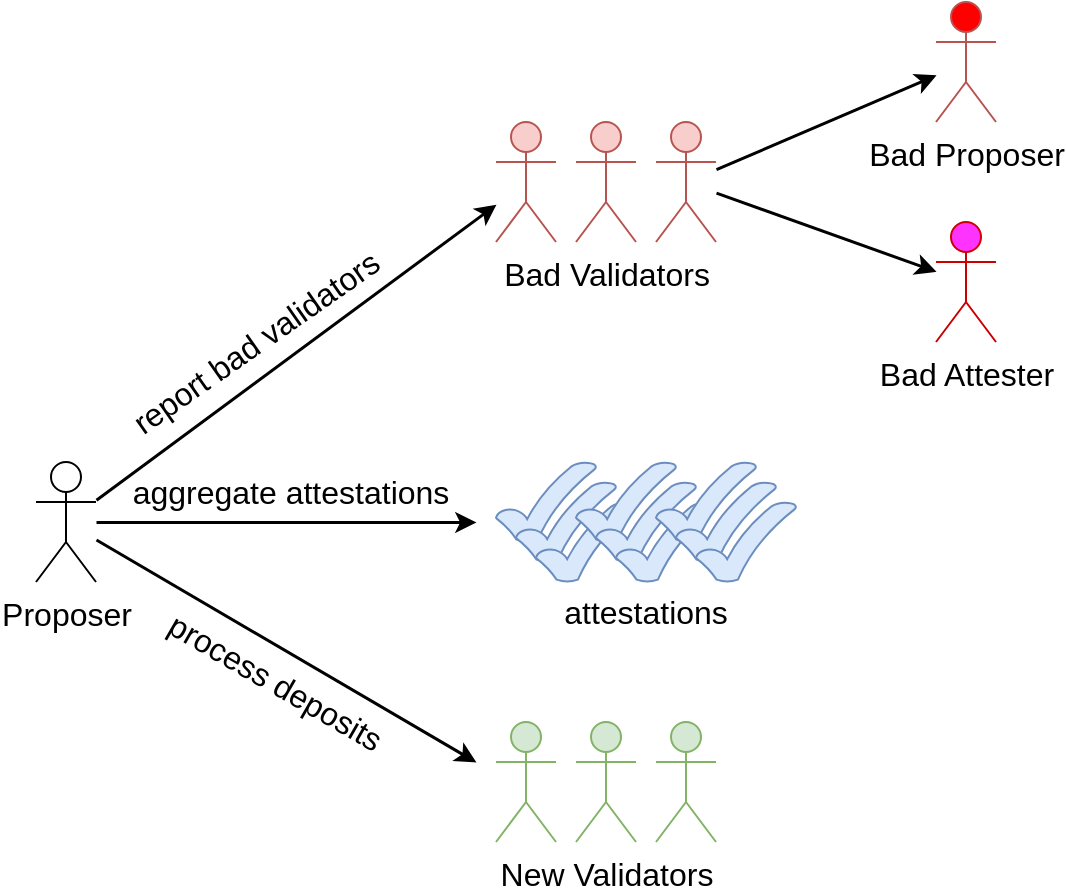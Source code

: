 <mxfile version="20.3.3" type="github">
  <diagram id="-fiRNYx4OJ6nBfOhRL0k" name="Page-1">
    <mxGraphModel dx="1018" dy="659" grid="1" gridSize="10" guides="1" tooltips="1" connect="1" arrows="1" fold="1" page="1" pageScale="1" pageWidth="850" pageHeight="1100" math="0" shadow="0">
      <root>
        <mxCell id="0" />
        <mxCell id="1" parent="0" />
        <mxCell id="m6vR3qpY-nCJ3pTRAgIn-3" value="Proposer" style="shape=umlActor;verticalLabelPosition=bottom;verticalAlign=top;html=1;outlineConnect=0;fontSize=16;" vertex="1" parent="1">
          <mxGeometry x="190" y="300" width="30" height="60" as="geometry" />
        </mxCell>
        <mxCell id="m6vR3qpY-nCJ3pTRAgIn-5" value="" style="shape=umlActor;verticalLabelPosition=bottom;verticalAlign=top;html=1;outlineConnect=0;fontSize=16;fillColor=#f8cecc;strokeColor=#b85450;" vertex="1" parent="1">
          <mxGeometry x="420" y="130" width="30" height="60" as="geometry" />
        </mxCell>
        <mxCell id="m6vR3qpY-nCJ3pTRAgIn-7" value="Bad Validators" style="shape=umlActor;verticalLabelPosition=bottom;verticalAlign=top;html=1;outlineConnect=0;fontSize=16;fillColor=#f8cecc;strokeColor=#b85450;" vertex="1" parent="1">
          <mxGeometry x="460" y="130" width="30" height="60" as="geometry" />
        </mxCell>
        <mxCell id="m6vR3qpY-nCJ3pTRAgIn-8" value="" style="shape=umlActor;verticalLabelPosition=bottom;verticalAlign=top;html=1;outlineConnect=0;fontSize=16;fillColor=#f8cecc;strokeColor=#b85450;" vertex="1" parent="1">
          <mxGeometry x="500" y="130" width="30" height="60" as="geometry" />
        </mxCell>
        <mxCell id="m6vR3qpY-nCJ3pTRAgIn-13" value="" style="shape=umlActor;verticalLabelPosition=bottom;verticalAlign=top;html=1;fontSize=16;fillColor=#d5e8d4;strokeColor=#82b366;" vertex="1" parent="1">
          <mxGeometry x="420" y="430" width="30" height="60" as="geometry" />
        </mxCell>
        <mxCell id="m6vR3qpY-nCJ3pTRAgIn-32" value="" style="verticalLabelPosition=bottom;verticalAlign=top;html=1;shape=mxgraph.basic.tick;fontSize=16;fillColor=#dae8fc;strokeColor=#6c8ebf;" vertex="1" parent="1">
          <mxGeometry x="420" y="300" width="50" height="40" as="geometry" />
        </mxCell>
        <mxCell id="m6vR3qpY-nCJ3pTRAgIn-33" value="" style="verticalLabelPosition=bottom;verticalAlign=top;html=1;shape=mxgraph.basic.tick;fontSize=16;fillColor=#dae8fc;strokeColor=#6c8ebf;" vertex="1" parent="1">
          <mxGeometry x="430" y="310" width="50" height="40" as="geometry" />
        </mxCell>
        <mxCell id="m6vR3qpY-nCJ3pTRAgIn-34" value="" style="verticalLabelPosition=bottom;verticalAlign=top;html=1;shape=mxgraph.basic.tick;fontSize=16;fillColor=#dae8fc;strokeColor=#6c8ebf;" vertex="1" parent="1">
          <mxGeometry x="440" y="320" width="50" height="40" as="geometry" />
        </mxCell>
        <mxCell id="m6vR3qpY-nCJ3pTRAgIn-35" value="" style="verticalLabelPosition=bottom;verticalAlign=top;html=1;shape=mxgraph.basic.tick;fontSize=16;fillColor=#dae8fc;strokeColor=#6c8ebf;" vertex="1" parent="1">
          <mxGeometry x="460" y="300" width="50" height="40" as="geometry" />
        </mxCell>
        <mxCell id="m6vR3qpY-nCJ3pTRAgIn-36" value="" style="verticalLabelPosition=bottom;verticalAlign=top;html=1;shape=mxgraph.basic.tick;fontSize=16;fillColor=#dae8fc;strokeColor=#6c8ebf;" vertex="1" parent="1">
          <mxGeometry x="470" y="310" width="50" height="40" as="geometry" />
        </mxCell>
        <mxCell id="m6vR3qpY-nCJ3pTRAgIn-37" value="" style="verticalLabelPosition=bottom;verticalAlign=top;html=1;shape=mxgraph.basic.tick;fontSize=16;fillColor=#dae8fc;strokeColor=#6c8ebf;" vertex="1" parent="1">
          <mxGeometry x="480" y="320" width="50" height="40" as="geometry" />
        </mxCell>
        <mxCell id="m6vR3qpY-nCJ3pTRAgIn-38" value="" style="verticalLabelPosition=bottom;verticalAlign=top;html=1;shape=mxgraph.basic.tick;fontSize=16;fillColor=#dae8fc;strokeColor=#6c8ebf;" vertex="1" parent="1">
          <mxGeometry x="500" y="300" width="50" height="40" as="geometry" />
        </mxCell>
        <mxCell id="m6vR3qpY-nCJ3pTRAgIn-39" value="" style="verticalLabelPosition=bottom;verticalAlign=top;html=1;shape=mxgraph.basic.tick;fontSize=16;fillColor=#dae8fc;strokeColor=#6c8ebf;" vertex="1" parent="1">
          <mxGeometry x="510" y="310" width="50" height="40" as="geometry" />
        </mxCell>
        <mxCell id="m6vR3qpY-nCJ3pTRAgIn-40" value="" style="verticalLabelPosition=bottom;verticalAlign=top;html=1;shape=mxgraph.basic.tick;fontSize=16;fillColor=#dae8fc;strokeColor=#6c8ebf;" vertex="1" parent="1">
          <mxGeometry x="520" y="320" width="50" height="40" as="geometry" />
        </mxCell>
        <mxCell id="m6vR3qpY-nCJ3pTRAgIn-43" value="New Validators" style="shape=umlActor;verticalLabelPosition=bottom;verticalAlign=top;html=1;fontSize=16;fillColor=#d5e8d4;strokeColor=#82b366;" vertex="1" parent="1">
          <mxGeometry x="460" y="430" width="30" height="60" as="geometry" />
        </mxCell>
        <mxCell id="m6vR3qpY-nCJ3pTRAgIn-44" value="" style="shape=umlActor;verticalLabelPosition=bottom;verticalAlign=top;html=1;fontSize=16;fillColor=#d5e8d4;strokeColor=#82b366;" vertex="1" parent="1">
          <mxGeometry x="500" y="430" width="30" height="60" as="geometry" />
        </mxCell>
        <mxCell id="m6vR3qpY-nCJ3pTRAgIn-46" value="attestations" style="text;html=1;strokeColor=none;fillColor=none;align=center;verticalAlign=middle;whiteSpace=wrap;rounded=0;fontSize=16;" vertex="1" parent="1">
          <mxGeometry x="465" y="360" width="60" height="30" as="geometry" />
        </mxCell>
        <mxCell id="m6vR3qpY-nCJ3pTRAgIn-47" value="Bad Proposer" style="shape=umlActor;verticalLabelPosition=bottom;verticalAlign=top;html=1;outlineConnect=0;fontSize=16;fillColor=#FF0000;strokeColor=#b85450;" vertex="1" parent="1">
          <mxGeometry x="640" y="70" width="30" height="60" as="geometry" />
        </mxCell>
        <mxCell id="m6vR3qpY-nCJ3pTRAgIn-48" value="Bad Attester" style="shape=umlActor;verticalLabelPosition=bottom;verticalAlign=top;html=1;outlineConnect=0;fontSize=16;fillColor=#FF33FF;strokeColor=#CC0000;" vertex="1" parent="1">
          <mxGeometry x="640" y="180" width="30" height="60" as="geometry" />
        </mxCell>
        <mxCell id="m6vR3qpY-nCJ3pTRAgIn-49" value="" style="endArrow=classic;html=1;rounded=0;fontSize=16;strokeWidth=1.5;" edge="1" parent="1" source="m6vR3qpY-nCJ3pTRAgIn-8" target="m6vR3qpY-nCJ3pTRAgIn-47">
          <mxGeometry width="50" height="50" relative="1" as="geometry">
            <mxPoint x="550" y="170" as="sourcePoint" />
            <mxPoint x="450" y="260" as="targetPoint" />
          </mxGeometry>
        </mxCell>
        <mxCell id="m6vR3qpY-nCJ3pTRAgIn-50" value="" style="endArrow=classic;html=1;rounded=0;fontSize=16;strokeWidth=1.5;" edge="1" parent="1" source="m6vR3qpY-nCJ3pTRAgIn-8" target="m6vR3qpY-nCJ3pTRAgIn-48">
          <mxGeometry width="50" height="50" relative="1" as="geometry">
            <mxPoint x="540" y="163.571" as="sourcePoint" />
            <mxPoint x="650" y="116.429" as="targetPoint" />
          </mxGeometry>
        </mxCell>
        <mxCell id="m6vR3qpY-nCJ3pTRAgIn-51" value="" style="endArrow=classic;html=1;rounded=0;fontSize=16;strokeWidth=1.5;" edge="1" parent="1" source="m6vR3qpY-nCJ3pTRAgIn-3" target="m6vR3qpY-nCJ3pTRAgIn-5">
          <mxGeometry width="50" height="50" relative="1" as="geometry">
            <mxPoint x="540" y="215.357" as="sourcePoint" />
            <mxPoint x="650" y="254.643" as="targetPoint" />
          </mxGeometry>
        </mxCell>
        <mxCell id="m6vR3qpY-nCJ3pTRAgIn-52" value="" style="endArrow=classic;html=1;rounded=0;fontSize=16;strokeWidth=1.5;" edge="1" parent="1" source="m6vR3qpY-nCJ3pTRAgIn-3">
          <mxGeometry width="50" height="50" relative="1" as="geometry">
            <mxPoint x="230" y="331.522" as="sourcePoint" />
            <mxPoint x="410" y="330" as="targetPoint" />
          </mxGeometry>
        </mxCell>
        <mxCell id="m6vR3qpY-nCJ3pTRAgIn-53" value="" style="endArrow=classic;html=1;rounded=0;fontSize=16;strokeWidth=1.5;" edge="1" parent="1" source="m6vR3qpY-nCJ3pTRAgIn-3">
          <mxGeometry width="50" height="50" relative="1" as="geometry">
            <mxPoint x="230" y="339.846" as="sourcePoint" />
            <mxPoint x="410" y="450" as="targetPoint" />
          </mxGeometry>
        </mxCell>
        <mxCell id="m6vR3qpY-nCJ3pTRAgIn-54" value="report bad validators" style="text;html=1;strokeColor=none;fillColor=none;align=center;verticalAlign=middle;whiteSpace=wrap;rounded=0;fontSize=16;rotation=-35;" vertex="1" parent="1">
          <mxGeometry x="225" y="230" width="150" height="20" as="geometry" />
        </mxCell>
        <mxCell id="m6vR3qpY-nCJ3pTRAgIn-55" value="aggregate attestations" style="text;html=1;strokeColor=none;fillColor=none;align=center;verticalAlign=middle;whiteSpace=wrap;rounded=0;fontSize=16;" vertex="1" parent="1">
          <mxGeometry x="225" y="300" width="185" height="30" as="geometry" />
        </mxCell>
        <mxCell id="m6vR3qpY-nCJ3pTRAgIn-56" value="process deposits" style="text;html=1;strokeColor=none;fillColor=none;align=center;verticalAlign=middle;whiteSpace=wrap;rounded=0;fontSize=16;rotation=30;" vertex="1" parent="1">
          <mxGeometry x="210" y="400" width="200" height="20" as="geometry" />
        </mxCell>
      </root>
    </mxGraphModel>
  </diagram>
</mxfile>
